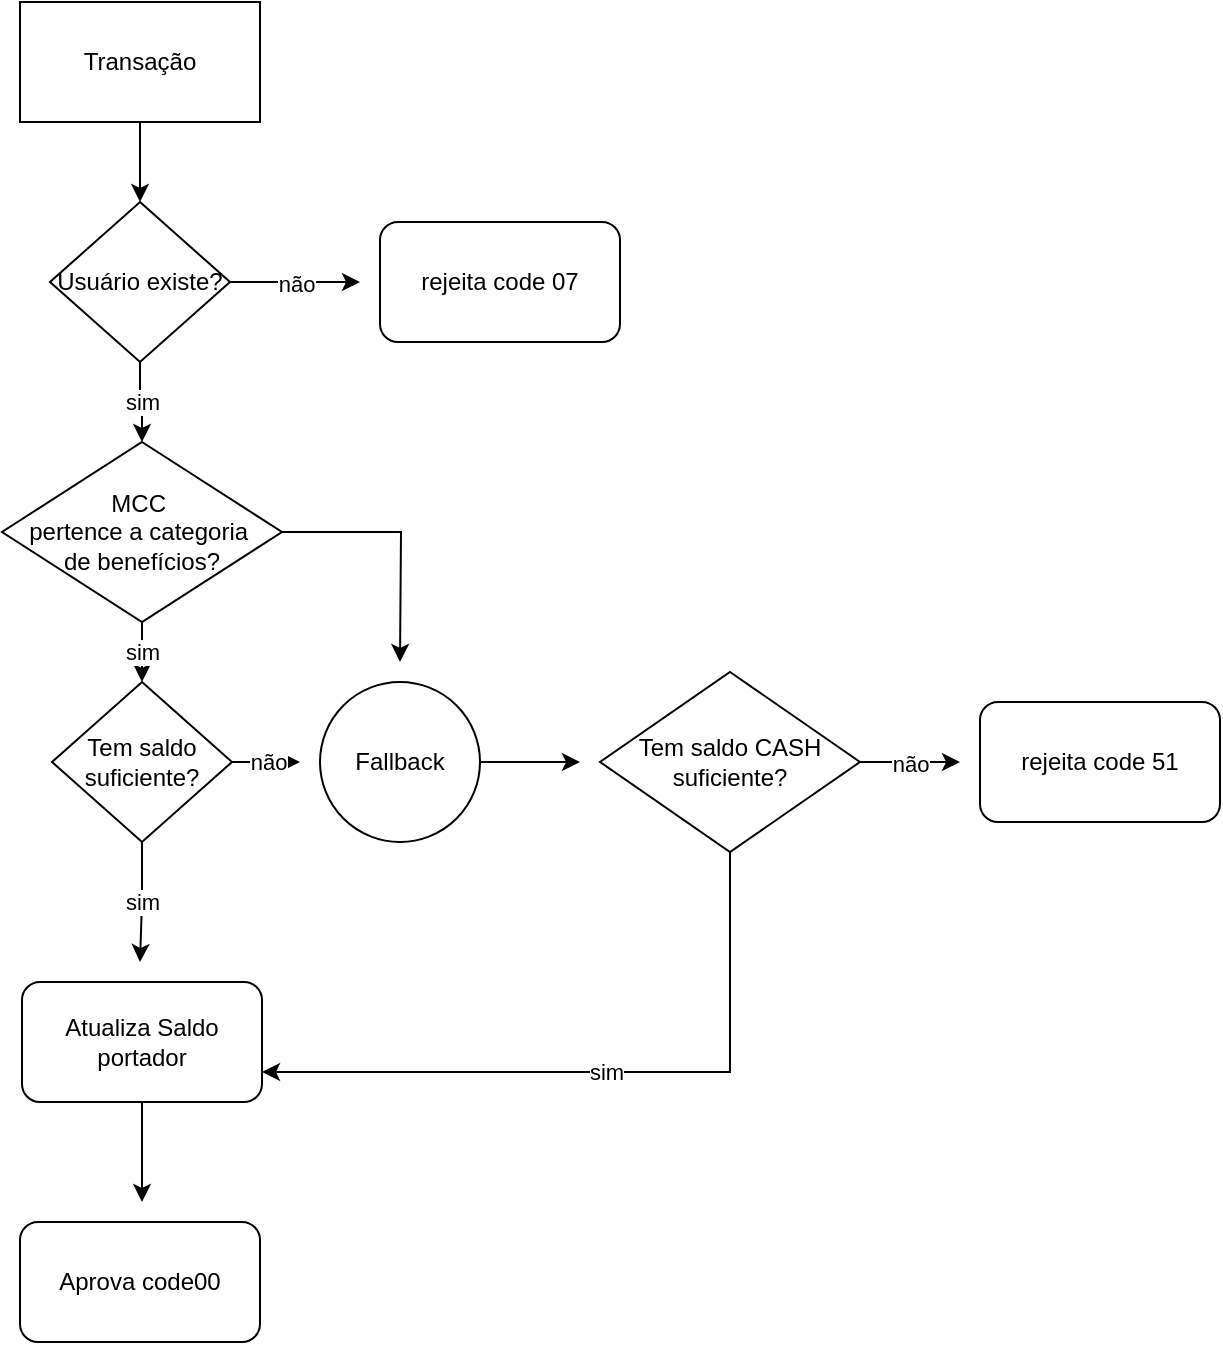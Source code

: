 <mxfile version="24.7.6" pages="3">
  <diagram name="Fluxo" id="D-wYuDpH_Syjb9t21Rjb">
    <mxGraphModel dx="1434" dy="746" grid="1" gridSize="10" guides="1" tooltips="1" connect="1" arrows="1" fold="1" page="1" pageScale="1" pageWidth="827" pageHeight="1169" math="0" shadow="0">
      <root>
        <mxCell id="0" />
        <mxCell id="1" parent="0" />
        <mxCell id="AlpX-OZz1Ku6GPAHaUjj-2" style="edgeStyle=orthogonalEdgeStyle;rounded=0;orthogonalLoop=1;jettySize=auto;html=1;" edge="1" parent="1" source="AlpX-OZz1Ku6GPAHaUjj-1">
          <mxGeometry relative="1" as="geometry">
            <mxPoint x="360" y="110" as="targetPoint" />
          </mxGeometry>
        </mxCell>
        <mxCell id="AlpX-OZz1Ku6GPAHaUjj-1" value="Transação" style="rounded=0;whiteSpace=wrap;html=1;" vertex="1" parent="1">
          <mxGeometry x="300" y="10" width="120" height="60" as="geometry" />
        </mxCell>
        <mxCell id="AlpX-OZz1Ku6GPAHaUjj-4" value="não" style="edgeStyle=orthogonalEdgeStyle;rounded=0;orthogonalLoop=1;jettySize=auto;html=1;" edge="1" parent="1" source="AlpX-OZz1Ku6GPAHaUjj-3">
          <mxGeometry relative="1" as="geometry">
            <mxPoint x="470" y="150" as="targetPoint" />
          </mxGeometry>
        </mxCell>
        <mxCell id="AlpX-OZz1Ku6GPAHaUjj-23" value="sim" style="edgeStyle=orthogonalEdgeStyle;rounded=0;orthogonalLoop=1;jettySize=auto;html=1;entryX=0.5;entryY=0;entryDx=0;entryDy=0;" edge="1" parent="1" source="AlpX-OZz1Ku6GPAHaUjj-3" target="AlpX-OZz1Ku6GPAHaUjj-22">
          <mxGeometry relative="1" as="geometry" />
        </mxCell>
        <mxCell id="AlpX-OZz1Ku6GPAHaUjj-3" value="Usuário existe?" style="rhombus;whiteSpace=wrap;html=1;" vertex="1" parent="1">
          <mxGeometry x="315" y="110" width="90" height="80" as="geometry" />
        </mxCell>
        <mxCell id="AlpX-OZz1Ku6GPAHaUjj-7" value="não" style="edgeStyle=orthogonalEdgeStyle;rounded=0;orthogonalLoop=1;jettySize=auto;html=1;" edge="1" parent="1" source="AlpX-OZz1Ku6GPAHaUjj-6">
          <mxGeometry relative="1" as="geometry">
            <mxPoint x="440" y="390" as="targetPoint" />
          </mxGeometry>
        </mxCell>
        <mxCell id="AlpX-OZz1Ku6GPAHaUjj-8" value="sim" style="edgeStyle=orthogonalEdgeStyle;rounded=0;orthogonalLoop=1;jettySize=auto;html=1;" edge="1" parent="1" source="AlpX-OZz1Ku6GPAHaUjj-6">
          <mxGeometry relative="1" as="geometry">
            <mxPoint x="360" y="490" as="targetPoint" />
          </mxGeometry>
        </mxCell>
        <mxCell id="AlpX-OZz1Ku6GPAHaUjj-6" value="Tem saldo suficiente?" style="rhombus;whiteSpace=wrap;html=1;" vertex="1" parent="1">
          <mxGeometry x="316" y="350" width="90" height="80" as="geometry" />
        </mxCell>
        <mxCell id="AlpX-OZz1Ku6GPAHaUjj-10" style="edgeStyle=orthogonalEdgeStyle;rounded=0;orthogonalLoop=1;jettySize=auto;html=1;" edge="1" parent="1" source="AlpX-OZz1Ku6GPAHaUjj-9">
          <mxGeometry relative="1" as="geometry">
            <mxPoint x="580" y="390" as="targetPoint" />
          </mxGeometry>
        </mxCell>
        <mxCell id="AlpX-OZz1Ku6GPAHaUjj-9" value="Fallback" style="ellipse;whiteSpace=wrap;html=1;aspect=fixed;" vertex="1" parent="1">
          <mxGeometry x="450" y="350" width="80" height="80" as="geometry" />
        </mxCell>
        <mxCell id="AlpX-OZz1Ku6GPAHaUjj-20" value="não" style="edgeStyle=orthogonalEdgeStyle;rounded=0;orthogonalLoop=1;jettySize=auto;html=1;" edge="1" parent="1" source="AlpX-OZz1Ku6GPAHaUjj-11">
          <mxGeometry relative="1" as="geometry">
            <mxPoint x="770" y="390" as="targetPoint" />
          </mxGeometry>
        </mxCell>
        <mxCell id="AlpX-OZz1Ku6GPAHaUjj-21" value="sim" style="edgeStyle=orthogonalEdgeStyle;rounded=0;orthogonalLoop=1;jettySize=auto;html=1;entryX=1;entryY=0.75;entryDx=0;entryDy=0;" edge="1" parent="1" source="AlpX-OZz1Ku6GPAHaUjj-11" target="AlpX-OZz1Ku6GPAHaUjj-16">
          <mxGeometry relative="1" as="geometry">
            <Array as="points">
              <mxPoint x="655" y="545" />
            </Array>
          </mxGeometry>
        </mxCell>
        <mxCell id="AlpX-OZz1Ku6GPAHaUjj-11" value="Tem saldo CASH suficiente?" style="rhombus;whiteSpace=wrap;html=1;" vertex="1" parent="1">
          <mxGeometry x="590" y="345" width="130" height="90" as="geometry" />
        </mxCell>
        <mxCell id="AlpX-OZz1Ku6GPAHaUjj-14" value="rejeita code 51" style="rounded=1;whiteSpace=wrap;html=1;" vertex="1" parent="1">
          <mxGeometry x="780" y="360" width="120" height="60" as="geometry" />
        </mxCell>
        <mxCell id="AlpX-OZz1Ku6GPAHaUjj-15" value="rejeita code 07" style="rounded=1;whiteSpace=wrap;html=1;" vertex="1" parent="1">
          <mxGeometry x="480" y="120" width="120" height="60" as="geometry" />
        </mxCell>
        <mxCell id="AlpX-OZz1Ku6GPAHaUjj-17" style="edgeStyle=orthogonalEdgeStyle;rounded=0;orthogonalLoop=1;jettySize=auto;html=1;" edge="1" parent="1" source="AlpX-OZz1Ku6GPAHaUjj-16">
          <mxGeometry relative="1" as="geometry">
            <mxPoint x="361" y="610" as="targetPoint" />
          </mxGeometry>
        </mxCell>
        <mxCell id="AlpX-OZz1Ku6GPAHaUjj-16" value="Atualiza Saldo portador" style="rounded=1;whiteSpace=wrap;html=1;" vertex="1" parent="1">
          <mxGeometry x="301" y="500" width="120" height="60" as="geometry" />
        </mxCell>
        <mxCell id="AlpX-OZz1Ku6GPAHaUjj-18" value="Aprova code00" style="rounded=1;whiteSpace=wrap;html=1;" vertex="1" parent="1">
          <mxGeometry x="300" y="620" width="120" height="60" as="geometry" />
        </mxCell>
        <mxCell id="AlpX-OZz1Ku6GPAHaUjj-24" value="sim" style="edgeStyle=orthogonalEdgeStyle;rounded=0;orthogonalLoop=1;jettySize=auto;html=1;entryX=0.5;entryY=0;entryDx=0;entryDy=0;" edge="1" parent="1" source="AlpX-OZz1Ku6GPAHaUjj-22" target="AlpX-OZz1Ku6GPAHaUjj-6">
          <mxGeometry relative="1" as="geometry" />
        </mxCell>
        <mxCell id="AlpX-OZz1Ku6GPAHaUjj-26" style="edgeStyle=orthogonalEdgeStyle;rounded=0;orthogonalLoop=1;jettySize=auto;html=1;" edge="1" parent="1" source="AlpX-OZz1Ku6GPAHaUjj-22">
          <mxGeometry relative="1" as="geometry">
            <mxPoint x="490" y="340" as="targetPoint" />
          </mxGeometry>
        </mxCell>
        <mxCell id="AlpX-OZz1Ku6GPAHaUjj-22" value="MCC&amp;nbsp;&lt;div&gt;pertence a categoria&amp;nbsp;&lt;/div&gt;&lt;div&gt;de benefícios?&lt;/div&gt;" style="rhombus;whiteSpace=wrap;html=1;" vertex="1" parent="1">
          <mxGeometry x="291" y="230" width="140" height="90" as="geometry" />
        </mxCell>
      </root>
    </mxGraphModel>
  </diagram>
  <diagram id="VerZp2WnhAPNAHpRC4LE" name="Desafio-L4">
    <mxGraphModel dx="1434" dy="746" grid="1" gridSize="10" guides="1" tooltips="1" connect="1" arrows="1" fold="1" page="1" pageScale="1" pageWidth="827" pageHeight="1169" math="0" shadow="0">
      <root>
        <mxCell id="0" />
        <mxCell id="1" parent="0" />
        <mxCell id="bEnRGBP1lLXMB7cV-yWP-7" style="edgeStyle=orthogonalEdgeStyle;rounded=0;orthogonalLoop=1;jettySize=auto;html=1;" edge="1" parent="1" source="bEnRGBP1lLXMB7cV-yWP-1">
          <mxGeometry relative="1" as="geometry">
            <mxPoint x="420" y="290" as="targetPoint" />
          </mxGeometry>
        </mxCell>
        <mxCell id="bEnRGBP1lLXMB7cV-yWP-1" value="API-Authorizer" style="shape=hexagon;perimeter=hexagonPerimeter2;whiteSpace=wrap;html=1;fixedSize=1;fillColor=#60a917;fontColor=#ffffff;strokeColor=#2D7600;" vertex="1" parent="1">
          <mxGeometry x="360" y="150" width="120" height="80" as="geometry" />
        </mxCell>
        <mxCell id="bEnRGBP1lLXMB7cV-yWP-4" value="request" style="shape=flexArrow;endArrow=classic;html=1;rounded=0;" edge="1" parent="1">
          <mxGeometry width="50" height="50" relative="1" as="geometry">
            <mxPoint x="190" y="200" as="sourcePoint" />
            <mxPoint x="310" y="200" as="targetPoint" />
          </mxGeometry>
        </mxCell>
        <mxCell id="bEnRGBP1lLXMB7cV-yWP-5" value="validação de idempotência" style="text;html=1;align=center;verticalAlign=middle;whiteSpace=wrap;rounded=0;" vertex="1" parent="1">
          <mxGeometry x="190" y="250" width="170" height="30" as="geometry" />
        </mxCell>
        <mxCell id="bEnRGBP1lLXMB7cV-yWP-6" value="REDIS" style="shape=cylinder3;whiteSpace=wrap;html=1;boundedLbl=1;backgroundOutline=1;size=15;fillColor=#a20025;strokeColor=#6F0000;fontColor=#ffffff;" vertex="1" parent="1">
          <mxGeometry x="390" y="300" width="60" height="80" as="geometry" />
        </mxCell>
        <mxCell id="bEnRGBP1lLXMB7cV-yWP-8" value="Chave unica + resposta armazenada no cache e TTL parametrizado.&amp;nbsp;&lt;div&gt;&lt;br&gt;&lt;/div&gt;&lt;div&gt;Caso recepcione a mesma transação, busca response do Cache ou poderia negar.&lt;/div&gt;" style="text;html=1;align=center;verticalAlign=middle;whiteSpace=wrap;rounded=0;" vertex="1" parent="1">
          <mxGeometry x="520" y="160" width="240" height="100" as="geometry" />
        </mxCell>
      </root>
    </mxGraphModel>
  </diagram>
  <diagram id="BQeGGab75kfw0Y26F0E7" name="Sugestão - Resiliência">
    <mxGraphModel dx="2261" dy="746" grid="1" gridSize="10" guides="1" tooltips="1" connect="1" arrows="1" fold="1" page="1" pageScale="1" pageWidth="827" pageHeight="1169" math="0" shadow="0">
      <root>
        <mxCell id="0" />
        <mxCell id="1" parent="0" />
        <mxCell id="KoJlcJ836jfpyvccDnI8-1" style="edgeStyle=orthogonalEdgeStyle;rounded=0;orthogonalLoop=1;jettySize=auto;html=1;" edge="1" parent="1" source="KoJlcJ836jfpyvccDnI8-2">
          <mxGeometry relative="1" as="geometry">
            <mxPoint x="550" y="190" as="targetPoint" />
          </mxGeometry>
        </mxCell>
        <mxCell id="KoJlcJ836jfpyvccDnI8-2" value="API-Authorizer" style="shape=hexagon;perimeter=hexagonPerimeter2;whiteSpace=wrap;html=1;fixedSize=1;fillColor=#1ba1e2;fontColor=#ffffff;strokeColor=#006EAF;" vertex="1" parent="1">
          <mxGeometry x="490" y="50" width="120" height="80" as="geometry" />
        </mxCell>
        <mxCell id="KoJlcJ836jfpyvccDnI8-4" value="validação de idempotência" style="text;html=1;align=center;verticalAlign=middle;whiteSpace=wrap;rounded=0;" vertex="1" parent="1">
          <mxGeometry x="590" y="140" width="170" height="30" as="geometry" />
        </mxCell>
        <mxCell id="KoJlcJ836jfpyvccDnI8-5" value="REDIS" style="shape=cylinder3;whiteSpace=wrap;html=1;boundedLbl=1;backgroundOutline=1;size=15;fillColor=#a20025;strokeColor=#6F0000;fontColor=#ffffff;" vertex="1" parent="1">
          <mxGeometry x="520" y="200" width="60" height="80" as="geometry" />
        </mxCell>
        <mxCell id="KoJlcJ836jfpyvccDnI8-11" style="edgeStyle=orthogonalEdgeStyle;rounded=0;orthogonalLoop=1;jettySize=auto;html=1;" edge="1" parent="1" source="KoJlcJ836jfpyvccDnI8-8">
          <mxGeometry relative="1" as="geometry">
            <mxPoint x="470" y="90" as="targetPoint" />
          </mxGeometry>
        </mxCell>
        <mxCell id="KoJlcJ836jfpyvccDnI8-14" style="edgeStyle=orthogonalEdgeStyle;rounded=0;orthogonalLoop=1;jettySize=auto;html=1;entryX=0;entryY=0.75;entryDx=0;entryDy=0;" edge="1" parent="1" source="KoJlcJ836jfpyvccDnI8-8" target="KoJlcJ836jfpyvccDnI8-10">
          <mxGeometry relative="1" as="geometry" />
        </mxCell>
        <mxCell id="KoJlcJ836jfpyvccDnI8-8" value="Circuito&lt;div&gt;fechado&lt;/div&gt;" style="rounded=1;whiteSpace=wrap;html=1;fillColor=#60a917;fontColor=#ffffff;strokeColor=#2D7600;" vertex="1" parent="1">
          <mxGeometry x="210" y="60" width="120" height="60" as="geometry" />
        </mxCell>
        <mxCell id="KoJlcJ836jfpyvccDnI8-15" style="edgeStyle=orthogonalEdgeStyle;rounded=0;orthogonalLoop=1;jettySize=auto;html=1;entryX=0.5;entryY=0;entryDx=0;entryDy=0;" edge="1" parent="1">
          <mxGeometry relative="1" as="geometry">
            <mxPoint x="320" y="260" as="sourcePoint" />
            <mxPoint x="320" y="300" as="targetPoint" />
          </mxGeometry>
        </mxCell>
        <mxCell id="KoJlcJ836jfpyvccDnI8-9" value="Circuito&lt;div&gt;meio aberto&lt;/div&gt;" style="rounded=1;whiteSpace=wrap;html=1;fillColor=#e3c800;fontColor=#000000;strokeColor=#B09500;" vertex="1" parent="1">
          <mxGeometry x="290" y="200" width="120" height="60" as="geometry" />
        </mxCell>
        <mxCell id="KoJlcJ836jfpyvccDnI8-16" style="edgeStyle=orthogonalEdgeStyle;rounded=0;orthogonalLoop=1;jettySize=auto;html=1;entryX=0.5;entryY=1;entryDx=0;entryDy=0;" edge="1" parent="1">
          <mxGeometry relative="1" as="geometry">
            <mxPoint x="379" y="300" as="sourcePoint" />
            <mxPoint x="379" y="260" as="targetPoint" />
          </mxGeometry>
        </mxCell>
        <mxCell id="KoJlcJ836jfpyvccDnI8-10" value="Circuito aberto" style="rounded=1;whiteSpace=wrap;html=1;fillColor=#d80073;fontColor=#ffffff;strokeColor=#A50040;" vertex="1" parent="1">
          <mxGeometry x="290" y="300" width="120" height="60" as="geometry" />
        </mxCell>
        <mxCell id="KoJlcJ836jfpyvccDnI8-13" value="" style="endArrow=classic;html=1;rounded=0;" edge="1" parent="1">
          <mxGeometry width="50" height="50" relative="1" as="geometry">
            <mxPoint x="50" y="89.5" as="sourcePoint" />
            <mxPoint x="200" y="89.5" as="targetPoint" />
          </mxGeometry>
        </mxCell>
        <mxCell id="KoJlcJ836jfpyvccDnI8-18" value="" style="endArrow=classic;html=1;rounded=0;" edge="1" parent="1">
          <mxGeometry width="50" height="50" relative="1" as="geometry">
            <mxPoint x="350" y="190" as="sourcePoint" />
            <mxPoint x="310" y="130" as="targetPoint" />
          </mxGeometry>
        </mxCell>
        <mxCell id="KoJlcJ836jfpyvccDnI8-21" value="TimeLimiter&lt;div&gt;RateLimiter&lt;/div&gt;&lt;div&gt;CircuitBreaker&lt;/div&gt;" style="text;html=1;align=center;verticalAlign=middle;whiteSpace=wrap;rounded=0;" vertex="1" parent="1">
          <mxGeometry x="310" y="10" width="100" height="40" as="geometry" />
        </mxCell>
        <mxCell id="wokBiYwBUGmgiqdSxNun-1" value="Para ganho de performance, poderia utilizar Virtual Threads Java21" style="text;html=1;align=center;verticalAlign=middle;whiteSpace=wrap;rounded=0;" vertex="1" parent="1">
          <mxGeometry x="20" y="480" width="410" height="30" as="geometry" />
        </mxCell>
        <mxCell id="wokBiYwBUGmgiqdSxNun-2" value="Métricas utilizar prometheus ou micromiter" style="text;html=1;align=center;verticalAlign=middle;whiteSpace=wrap;rounded=0;" vertex="1" parent="1">
          <mxGeometry x="-50" y="520" width="410" height="30" as="geometry" />
        </mxCell>
        <mxCell id="wokBiYwBUGmgiqdSxNun-3" value="Dashboard Granafa ou Datadog" style="text;html=1;align=center;verticalAlign=middle;whiteSpace=wrap;rounded=0;" vertex="1" parent="1">
          <mxGeometry x="-80" y="560" width="410" height="30" as="geometry" />
        </mxCell>
      </root>
    </mxGraphModel>
  </diagram>
</mxfile>
